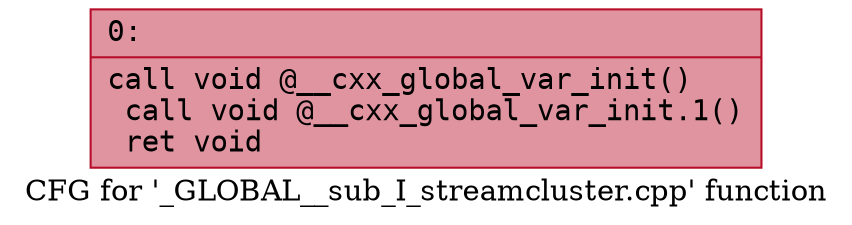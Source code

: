 digraph "CFG for '_GLOBAL__sub_I_streamcluster.cpp' function" {
	label="CFG for '_GLOBAL__sub_I_streamcluster.cpp' function";

	Node0x60000093f700 [shape=record,color="#b70d28ff", style=filled, fillcolor="#b70d2870" fontname="Courier",label="{0:\l|  call void @__cxx_global_var_init()\l  call void @__cxx_global_var_init.1()\l  ret void\l}"];
}

